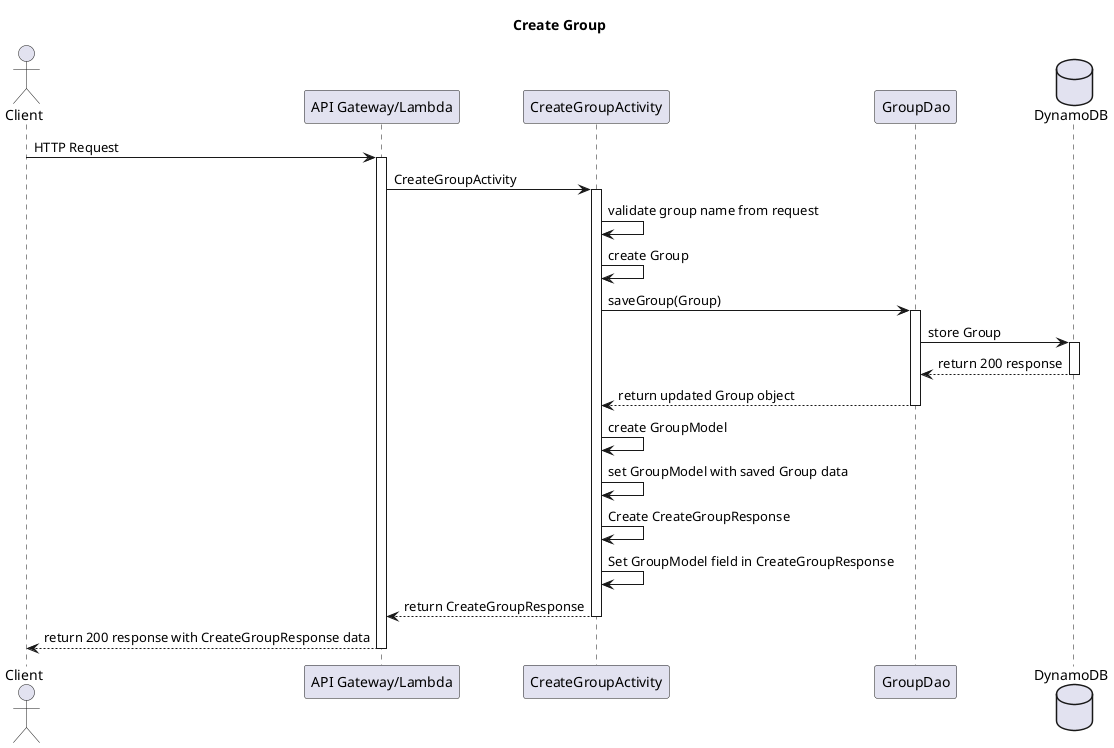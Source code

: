 @startuml

actor "Client" as client
participant "API Gateway/Lambda" as apiGateway
participant "CreateGroupActivity" as createGroupActivity
participant "GroupDao" as groupDao
database "DynamoDB" as dynamoDB

title Create Group

client -> apiGateway : HTTP Request
activate apiGateway

apiGateway -> createGroupActivity : CreateGroupActivity
activate createGroupActivity

createGroupActivity -> createGroupActivity : validate group name from request

createGroupActivity -> createGroupActivity: create Group

createGroupActivity -> groupDao : saveGroup(Group)
activate groupDao

groupDao -> dynamoDB : store Group
activate dynamoDB

dynamoDB --> groupDao : return 200 response
deactivate dynamoDB

groupDao --> createGroupActivity : return updated Group object
deactivate groupDao

createGroupActivity -> createGroupActivity: create GroupModel

createGroupActivity -> createGroupActivity: set GroupModel with saved Group data

createGroupActivity -> createGroupActivity: Create CreateGroupResponse
createGroupActivity -> createGroupActivity: Set GroupModel field in CreateGroupResponse

createGroupActivity --> apiGateway : return CreateGroupResponse
deactivate createGroupActivity

apiGateway --> client : return 200 response with CreateGroupResponse data
deactivate apiGateway

@enduml
